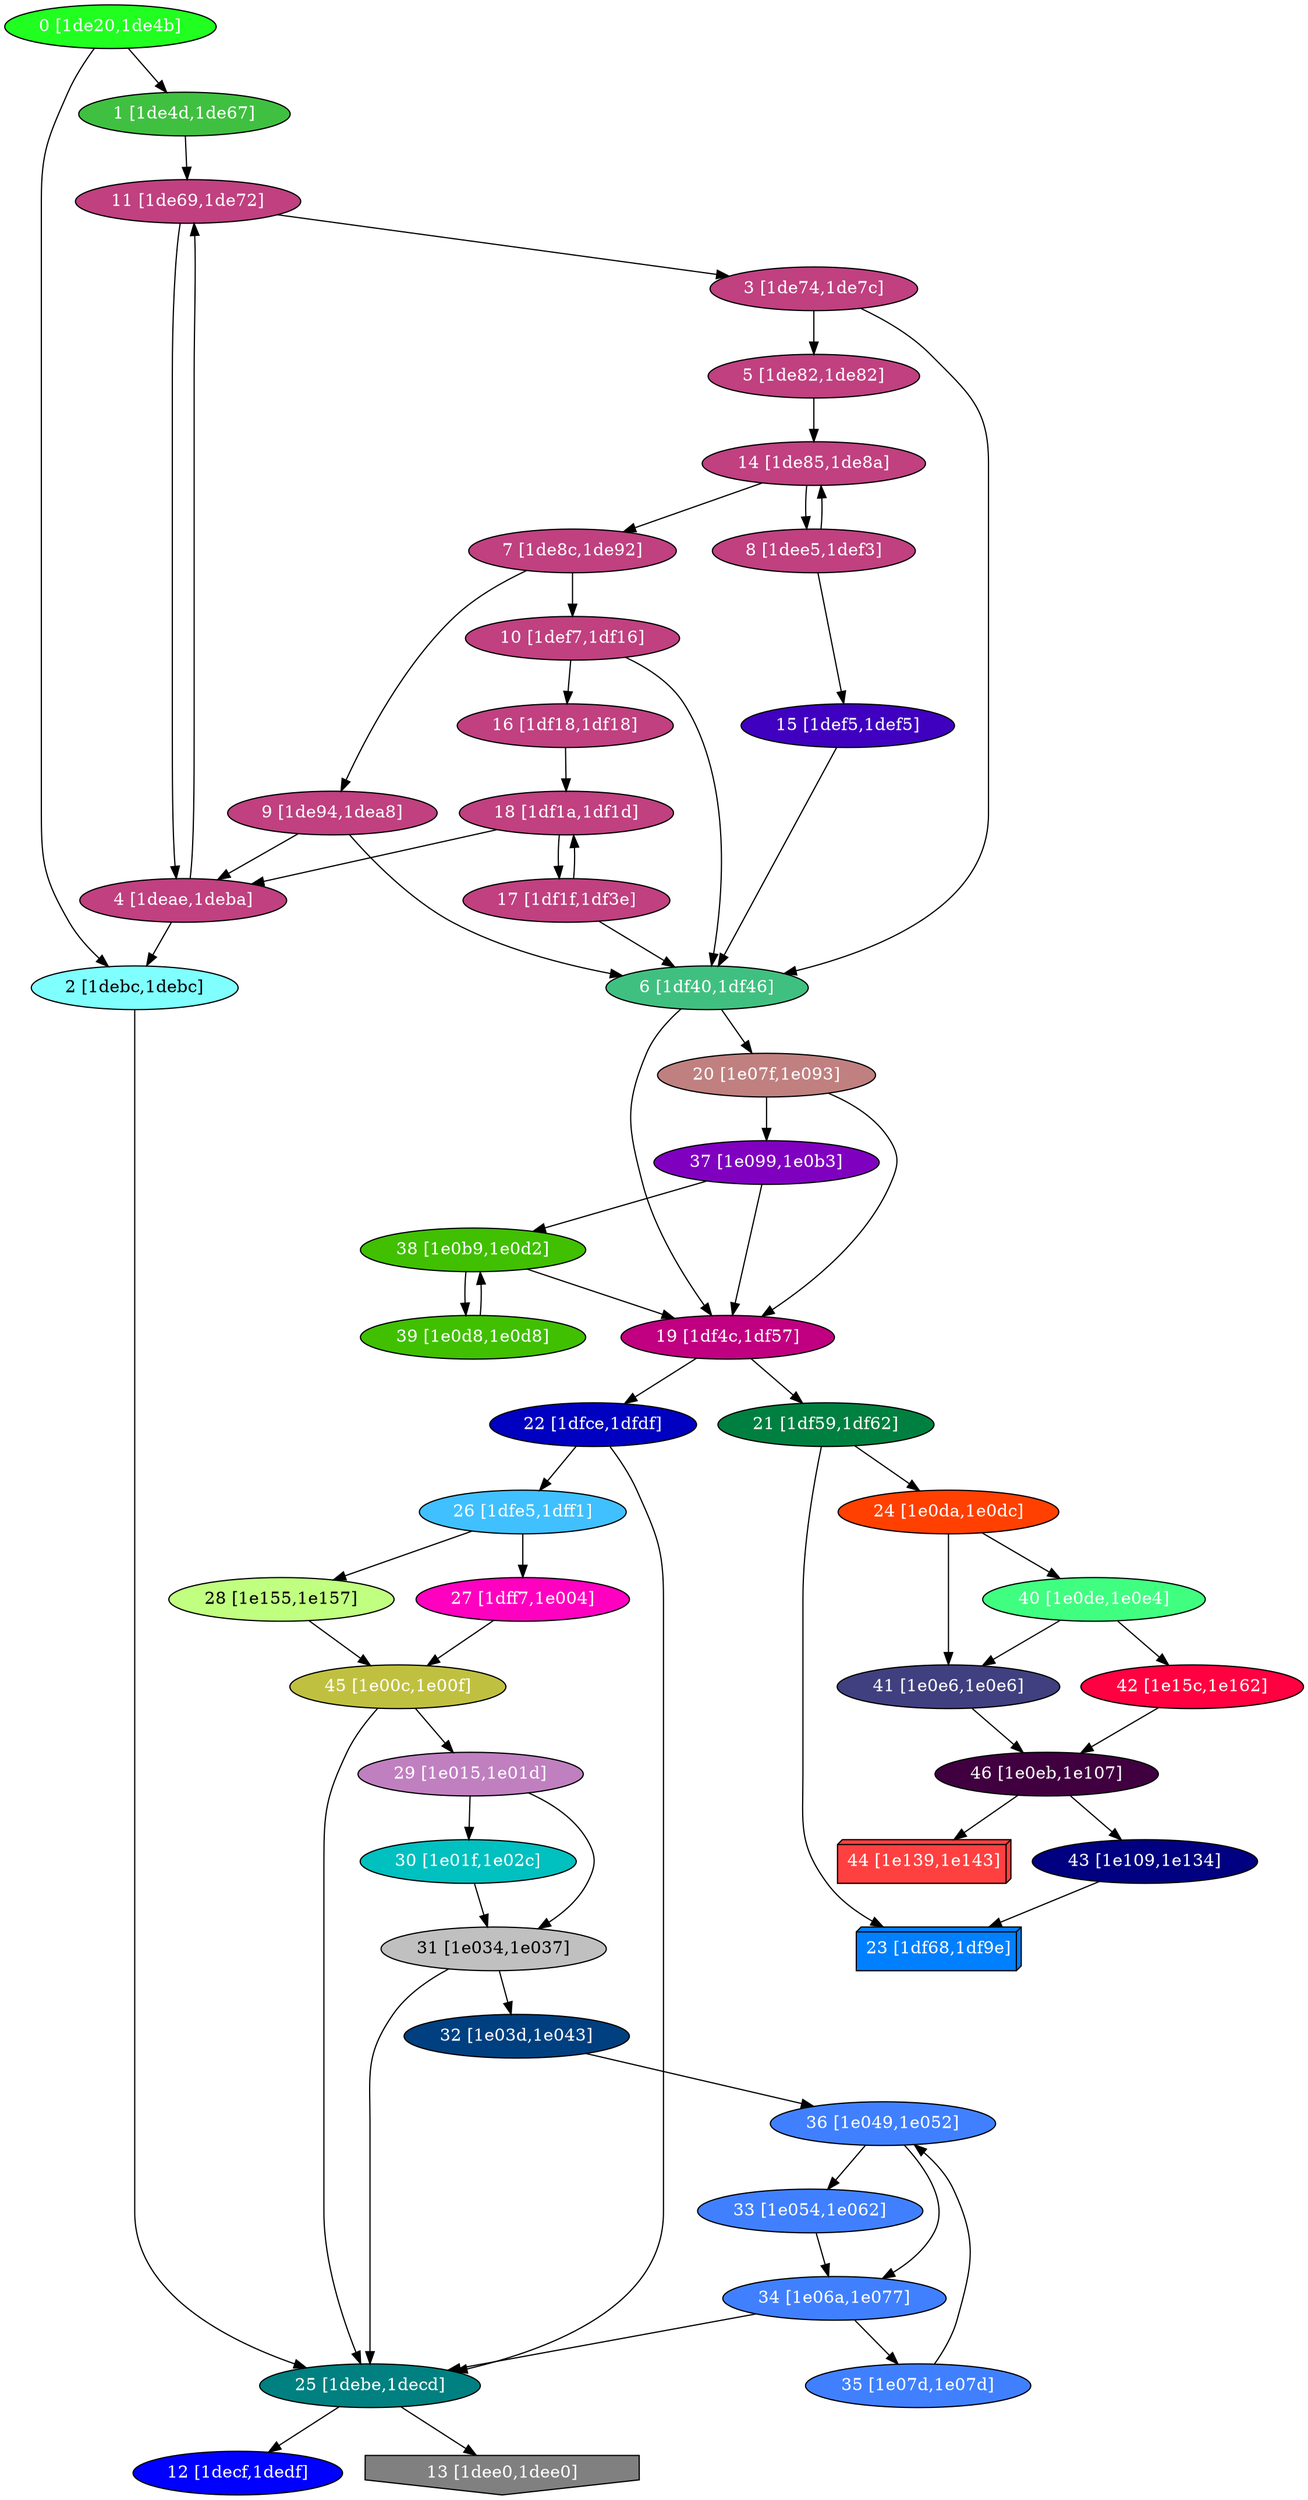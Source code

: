 diGraph libnss3{
	libnss3_0  [style=filled fillcolor="#20FF20" fontcolor="#ffffff" shape=oval label="0 [1de20,1de4b]"]
	libnss3_1  [style=filled fillcolor="#40C040" fontcolor="#ffffff" shape=oval label="1 [1de4d,1de67]"]
	libnss3_2  [style=filled fillcolor="#80FFFF" fontcolor="#000000" shape=oval label="2 [1debc,1debc]"]
	libnss3_3  [style=filled fillcolor="#C04080" fontcolor="#ffffff" shape=oval label="3 [1de74,1de7c]"]
	libnss3_4  [style=filled fillcolor="#C04080" fontcolor="#ffffff" shape=oval label="4 [1deae,1deba]"]
	libnss3_5  [style=filled fillcolor="#C04080" fontcolor="#ffffff" shape=oval label="5 [1de82,1de82]"]
	libnss3_6  [style=filled fillcolor="#40C080" fontcolor="#ffffff" shape=oval label="6 [1df40,1df46]"]
	libnss3_7  [style=filled fillcolor="#C04080" fontcolor="#ffffff" shape=oval label="7 [1de8c,1de92]"]
	libnss3_8  [style=filled fillcolor="#C04080" fontcolor="#ffffff" shape=oval label="8 [1dee5,1def3]"]
	libnss3_9  [style=filled fillcolor="#C04080" fontcolor="#ffffff" shape=oval label="9 [1de94,1dea8]"]
	libnss3_a  [style=filled fillcolor="#C04080" fontcolor="#ffffff" shape=oval label="10 [1def7,1df16]"]
	libnss3_b  [style=filled fillcolor="#C04080" fontcolor="#ffffff" shape=oval label="11 [1de69,1de72]"]
	libnss3_c  [style=filled fillcolor="#0000FF" fontcolor="#ffffff" shape=oval label="12 [1decf,1dedf]"]
	libnss3_d  [style=filled fillcolor="#808080" fontcolor="#ffffff" shape=invhouse label="13 [1dee0,1dee0]"]
	libnss3_e  [style=filled fillcolor="#C04080" fontcolor="#ffffff" shape=oval label="14 [1de85,1de8a]"]
	libnss3_f  [style=filled fillcolor="#4000C0" fontcolor="#ffffff" shape=oval label="15 [1def5,1def5]"]
	libnss3_10  [style=filled fillcolor="#C04080" fontcolor="#ffffff" shape=oval label="16 [1df18,1df18]"]
	libnss3_11  [style=filled fillcolor="#C04080" fontcolor="#ffffff" shape=oval label="17 [1df1f,1df3e]"]
	libnss3_12  [style=filled fillcolor="#C04080" fontcolor="#ffffff" shape=oval label="18 [1df1a,1df1d]"]
	libnss3_13  [style=filled fillcolor="#C00080" fontcolor="#ffffff" shape=oval label="19 [1df4c,1df57]"]
	libnss3_14  [style=filled fillcolor="#C08080" fontcolor="#ffffff" shape=oval label="20 [1e07f,1e093]"]
	libnss3_15  [style=filled fillcolor="#008040" fontcolor="#ffffff" shape=oval label="21 [1df59,1df62]"]
	libnss3_16  [style=filled fillcolor="#0000C0" fontcolor="#ffffff" shape=oval label="22 [1dfce,1dfdf]"]
	libnss3_17  [style=filled fillcolor="#0080FF" fontcolor="#ffffff" shape=box3d label="23 [1df68,1df9e]"]
	libnss3_18  [style=filled fillcolor="#FF4000" fontcolor="#ffffff" shape=oval label="24 [1e0da,1e0dc]"]
	libnss3_19  [style=filled fillcolor="#008080" fontcolor="#ffffff" shape=oval label="25 [1debe,1decd]"]
	libnss3_1a  [style=filled fillcolor="#40C0FF" fontcolor="#ffffff" shape=oval label="26 [1dfe5,1dff1]"]
	libnss3_1b  [style=filled fillcolor="#FF00C0" fontcolor="#ffffff" shape=oval label="27 [1dff7,1e004]"]
	libnss3_1c  [style=filled fillcolor="#C0FF80" fontcolor="#000000" shape=oval label="28 [1e155,1e157]"]
	libnss3_1d  [style=filled fillcolor="#C080C0" fontcolor="#ffffff" shape=oval label="29 [1e015,1e01d]"]
	libnss3_1e  [style=filled fillcolor="#00C0C0" fontcolor="#ffffff" shape=oval label="30 [1e01f,1e02c]"]
	libnss3_1f  [style=filled fillcolor="#C0C0C0" fontcolor="#000000" shape=oval label="31 [1e034,1e037]"]
	libnss3_20  [style=filled fillcolor="#004080" fontcolor="#ffffff" shape=oval label="32 [1e03d,1e043]"]
	libnss3_21  [style=filled fillcolor="#4080FF" fontcolor="#ffffff" shape=oval label="33 [1e054,1e062]"]
	libnss3_22  [style=filled fillcolor="#4080FF" fontcolor="#ffffff" shape=oval label="34 [1e06a,1e077]"]
	libnss3_23  [style=filled fillcolor="#4080FF" fontcolor="#ffffff" shape=oval label="35 [1e07d,1e07d]"]
	libnss3_24  [style=filled fillcolor="#4080FF" fontcolor="#ffffff" shape=oval label="36 [1e049,1e052]"]
	libnss3_25  [style=filled fillcolor="#8000C0" fontcolor="#ffffff" shape=oval label="37 [1e099,1e0b3]"]
	libnss3_26  [style=filled fillcolor="#40C000" fontcolor="#ffffff" shape=oval label="38 [1e0b9,1e0d2]"]
	libnss3_27  [style=filled fillcolor="#40C000" fontcolor="#ffffff" shape=oval label="39 [1e0d8,1e0d8]"]
	libnss3_28  [style=filled fillcolor="#40FF80" fontcolor="#ffffff" shape=oval label="40 [1e0de,1e0e4]"]
	libnss3_29  [style=filled fillcolor="#404080" fontcolor="#ffffff" shape=oval label="41 [1e0e6,1e0e6]"]
	libnss3_2a  [style=filled fillcolor="#FF0040" fontcolor="#ffffff" shape=oval label="42 [1e15c,1e162]"]
	libnss3_2b  [style=filled fillcolor="#000080" fontcolor="#ffffff" shape=oval label="43 [1e109,1e134]"]
	libnss3_2c  [style=filled fillcolor="#FF4040" fontcolor="#ffffff" shape=box3d label="44 [1e139,1e143]"]
	libnss3_2d  [style=filled fillcolor="#C0C040" fontcolor="#ffffff" shape=oval label="45 [1e00c,1e00f]"]
	libnss3_2e  [style=filled fillcolor="#400040" fontcolor="#ffffff" shape=oval label="46 [1e0eb,1e107]"]

	libnss3_0 -> libnss3_1
	libnss3_0 -> libnss3_2
	libnss3_1 -> libnss3_b
	libnss3_2 -> libnss3_19
	libnss3_3 -> libnss3_5
	libnss3_3 -> libnss3_6
	libnss3_4 -> libnss3_2
	libnss3_4 -> libnss3_b
	libnss3_5 -> libnss3_e
	libnss3_6 -> libnss3_13
	libnss3_6 -> libnss3_14
	libnss3_7 -> libnss3_9
	libnss3_7 -> libnss3_a
	libnss3_8 -> libnss3_e
	libnss3_8 -> libnss3_f
	libnss3_9 -> libnss3_4
	libnss3_9 -> libnss3_6
	libnss3_a -> libnss3_6
	libnss3_a -> libnss3_10
	libnss3_b -> libnss3_3
	libnss3_b -> libnss3_4
	libnss3_e -> libnss3_7
	libnss3_e -> libnss3_8
	libnss3_f -> libnss3_6
	libnss3_10 -> libnss3_12
	libnss3_11 -> libnss3_6
	libnss3_11 -> libnss3_12
	libnss3_12 -> libnss3_4
	libnss3_12 -> libnss3_11
	libnss3_13 -> libnss3_15
	libnss3_13 -> libnss3_16
	libnss3_14 -> libnss3_13
	libnss3_14 -> libnss3_25
	libnss3_15 -> libnss3_17
	libnss3_15 -> libnss3_18
	libnss3_16 -> libnss3_19
	libnss3_16 -> libnss3_1a
	libnss3_18 -> libnss3_28
	libnss3_18 -> libnss3_29
	libnss3_19 -> libnss3_c
	libnss3_19 -> libnss3_d
	libnss3_1a -> libnss3_1b
	libnss3_1a -> libnss3_1c
	libnss3_1b -> libnss3_2d
	libnss3_1c -> libnss3_2d
	libnss3_1d -> libnss3_1e
	libnss3_1d -> libnss3_1f
	libnss3_1e -> libnss3_1f
	libnss3_1f -> libnss3_19
	libnss3_1f -> libnss3_20
	libnss3_20 -> libnss3_24
	libnss3_21 -> libnss3_22
	libnss3_22 -> libnss3_19
	libnss3_22 -> libnss3_23
	libnss3_23 -> libnss3_24
	libnss3_24 -> libnss3_21
	libnss3_24 -> libnss3_22
	libnss3_25 -> libnss3_13
	libnss3_25 -> libnss3_26
	libnss3_26 -> libnss3_13
	libnss3_26 -> libnss3_27
	libnss3_27 -> libnss3_26
	libnss3_28 -> libnss3_29
	libnss3_28 -> libnss3_2a
	libnss3_29 -> libnss3_2e
	libnss3_2a -> libnss3_2e
	libnss3_2b -> libnss3_17
	libnss3_2d -> libnss3_19
	libnss3_2d -> libnss3_1d
	libnss3_2e -> libnss3_2b
	libnss3_2e -> libnss3_2c
}